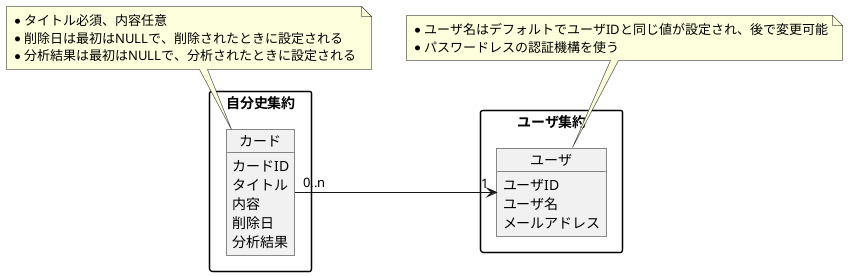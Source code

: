 @startuml
skinparam PackageStyle rectangle

package 自分史集約 {
    object カード {
        カードID
        タイトル
        内容
        削除日
        分析結果
    }
}

note top of カード
    * タイトル必須、内容任意
    * 削除日は最初はNULLで、削除されたときに設定される
    * 分析結果は最初はNULLで、分析されたときに設定される
end note

package ユーザ集約 {
    object ユーザ {
        ユーザID
        ユーザ名
        メールアドレス
    }
}

note top of ユーザ
    * ユーザ名はデフォルトでユーザIDと同じ値が設定され、後で変更可能
    * パスワードレスの認証機構を使う
end note

カード "0..n" -right-> "1" ユーザ

@enduml